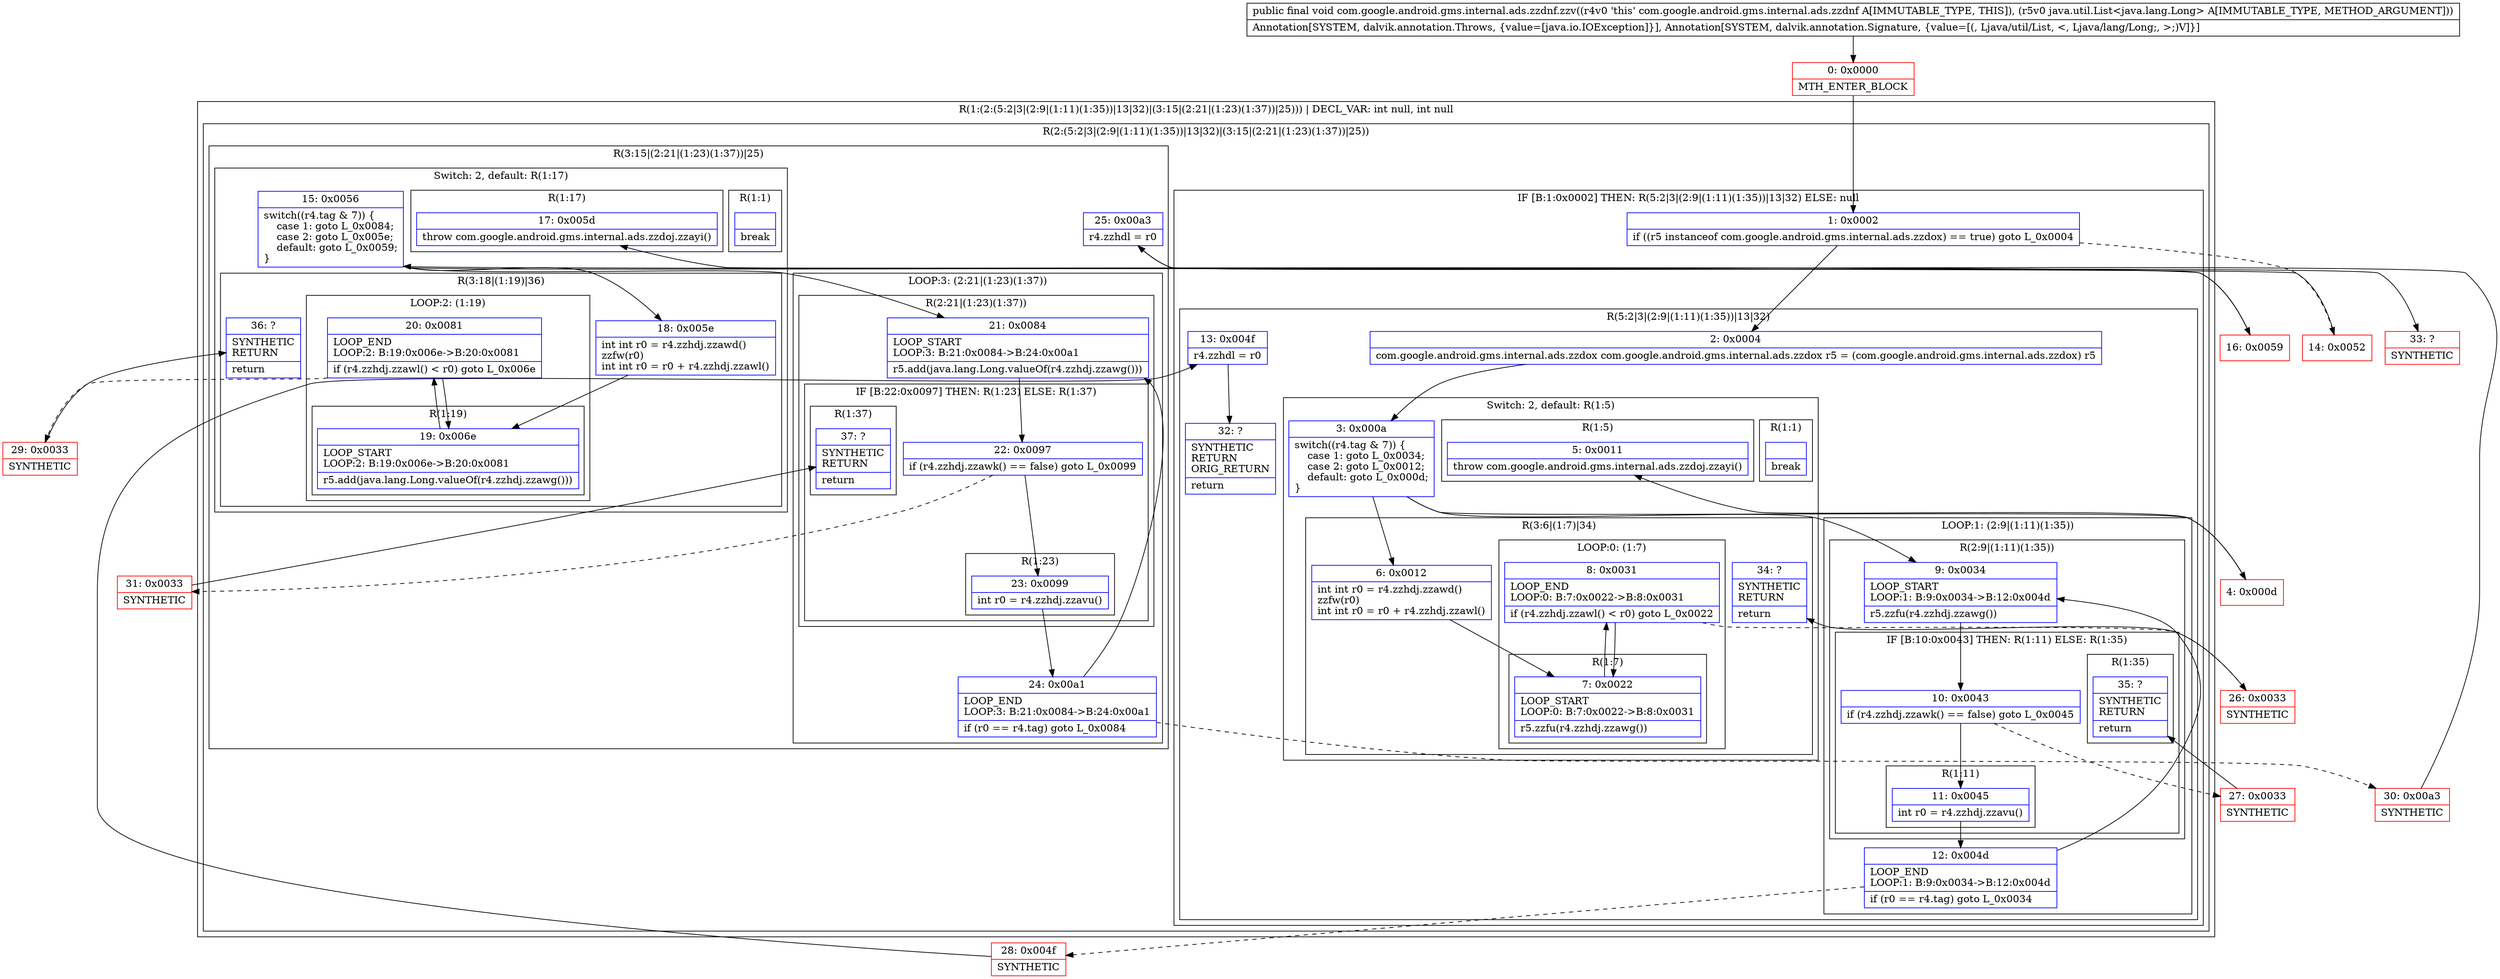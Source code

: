 digraph "CFG forcom.google.android.gms.internal.ads.zzdnf.zzv(Ljava\/util\/List;)V" {
subgraph cluster_Region_1849214109 {
label = "R(1:(2:(5:2|3|(2:9|(1:11)(1:35))|13|32)|(3:15|(2:21|(1:23)(1:37))|25))) | DECL_VAR: int null, int null\l";
node [shape=record,color=blue];
subgraph cluster_Region_1104325389 {
label = "R(2:(5:2|3|(2:9|(1:11)(1:35))|13|32)|(3:15|(2:21|(1:23)(1:37))|25))";
node [shape=record,color=blue];
subgraph cluster_IfRegion_518750025 {
label = "IF [B:1:0x0002] THEN: R(5:2|3|(2:9|(1:11)(1:35))|13|32) ELSE: null";
node [shape=record,color=blue];
Node_1 [shape=record,label="{1\:\ 0x0002|if ((r5 instanceof com.google.android.gms.internal.ads.zzdox) == true) goto L_0x0004\l}"];
subgraph cluster_Region_1460048173 {
label = "R(5:2|3|(2:9|(1:11)(1:35))|13|32)";
node [shape=record,color=blue];
Node_2 [shape=record,label="{2\:\ 0x0004|com.google.android.gms.internal.ads.zzdox com.google.android.gms.internal.ads.zzdox r5 = (com.google.android.gms.internal.ads.zzdox) r5\l}"];
subgraph cluster_SwitchRegion_1633734772 {
label = "Switch: 2, default: R(1:5)";
node [shape=record,color=blue];
Node_3 [shape=record,label="{3\:\ 0x000a|switch((r4.tag & 7)) \{\l    case 1: goto L_0x0034;\l    case 2: goto L_0x0012;\l    default: goto L_0x000d;\l\}\l}"];
subgraph cluster_Region_1230302441 {
label = "R(1:1)";
node [shape=record,color=blue];
Node_InsnContainer_487238669 [shape=record,label="{|break\l}"];
}
subgraph cluster_Region_668618614 {
label = "R(3:6|(1:7)|34)";
node [shape=record,color=blue];
Node_6 [shape=record,label="{6\:\ 0x0012|int int r0 = r4.zzhdj.zzawd()\lzzfw(r0)\lint int r0 = r0 + r4.zzhdj.zzawl()\l}"];
subgraph cluster_LoopRegion_702673118 {
label = "LOOP:0: (1:7)";
node [shape=record,color=blue];
Node_8 [shape=record,label="{8\:\ 0x0031|LOOP_END\lLOOP:0: B:7:0x0022\-\>B:8:0x0031\l|if (r4.zzhdj.zzawl() \< r0) goto L_0x0022\l}"];
subgraph cluster_Region_1140167301 {
label = "R(1:7)";
node [shape=record,color=blue];
Node_7 [shape=record,label="{7\:\ 0x0022|LOOP_START\lLOOP:0: B:7:0x0022\-\>B:8:0x0031\l|r5.zzfu(r4.zzhdj.zzawg())\l}"];
}
}
Node_34 [shape=record,label="{34\:\ ?|SYNTHETIC\lRETURN\l|return\l}"];
}
subgraph cluster_Region_1482594770 {
label = "R(1:5)";
node [shape=record,color=blue];
Node_5 [shape=record,label="{5\:\ 0x0011|throw com.google.android.gms.internal.ads.zzdoj.zzayi()\l}"];
}
}
subgraph cluster_LoopRegion_1221889363 {
label = "LOOP:1: (2:9|(1:11)(1:35))";
node [shape=record,color=blue];
Node_12 [shape=record,label="{12\:\ 0x004d|LOOP_END\lLOOP:1: B:9:0x0034\-\>B:12:0x004d\l|if (r0 == r4.tag) goto L_0x0034\l}"];
subgraph cluster_Region_889681485 {
label = "R(2:9|(1:11)(1:35))";
node [shape=record,color=blue];
Node_9 [shape=record,label="{9\:\ 0x0034|LOOP_START\lLOOP:1: B:9:0x0034\-\>B:12:0x004d\l|r5.zzfu(r4.zzhdj.zzawg())\l}"];
subgraph cluster_IfRegion_1071256029 {
label = "IF [B:10:0x0043] THEN: R(1:11) ELSE: R(1:35)";
node [shape=record,color=blue];
Node_10 [shape=record,label="{10\:\ 0x0043|if (r4.zzhdj.zzawk() == false) goto L_0x0045\l}"];
subgraph cluster_Region_725151456 {
label = "R(1:11)";
node [shape=record,color=blue];
Node_11 [shape=record,label="{11\:\ 0x0045|int r0 = r4.zzhdj.zzavu()\l}"];
}
subgraph cluster_Region_1359450475 {
label = "R(1:35)";
node [shape=record,color=blue];
Node_35 [shape=record,label="{35\:\ ?|SYNTHETIC\lRETURN\l|return\l}"];
}
}
}
}
Node_13 [shape=record,label="{13\:\ 0x004f|r4.zzhdl = r0\l}"];
Node_32 [shape=record,label="{32\:\ ?|SYNTHETIC\lRETURN\lORIG_RETURN\l|return\l}"];
}
}
subgraph cluster_Region_647388710 {
label = "R(3:15|(2:21|(1:23)(1:37))|25)";
node [shape=record,color=blue];
subgraph cluster_SwitchRegion_430257538 {
label = "Switch: 2, default: R(1:17)";
node [shape=record,color=blue];
Node_15 [shape=record,label="{15\:\ 0x0056|switch((r4.tag & 7)) \{\l    case 1: goto L_0x0084;\l    case 2: goto L_0x005e;\l    default: goto L_0x0059;\l\}\l}"];
subgraph cluster_Region_890879853 {
label = "R(1:1)";
node [shape=record,color=blue];
Node_InsnContainer_1512178922 [shape=record,label="{|break\l}"];
}
subgraph cluster_Region_1723992270 {
label = "R(3:18|(1:19)|36)";
node [shape=record,color=blue];
Node_18 [shape=record,label="{18\:\ 0x005e|int int r0 = r4.zzhdj.zzawd()\lzzfw(r0)\lint int r0 = r0 + r4.zzhdj.zzawl()\l}"];
subgraph cluster_LoopRegion_2078064546 {
label = "LOOP:2: (1:19)";
node [shape=record,color=blue];
Node_20 [shape=record,label="{20\:\ 0x0081|LOOP_END\lLOOP:2: B:19:0x006e\-\>B:20:0x0081\l|if (r4.zzhdj.zzawl() \< r0) goto L_0x006e\l}"];
subgraph cluster_Region_935549452 {
label = "R(1:19)";
node [shape=record,color=blue];
Node_19 [shape=record,label="{19\:\ 0x006e|LOOP_START\lLOOP:2: B:19:0x006e\-\>B:20:0x0081\l|r5.add(java.lang.Long.valueOf(r4.zzhdj.zzawg()))\l}"];
}
}
Node_36 [shape=record,label="{36\:\ ?|SYNTHETIC\lRETURN\l|return\l}"];
}
subgraph cluster_Region_125460563 {
label = "R(1:17)";
node [shape=record,color=blue];
Node_17 [shape=record,label="{17\:\ 0x005d|throw com.google.android.gms.internal.ads.zzdoj.zzayi()\l}"];
}
}
subgraph cluster_LoopRegion_1921769395 {
label = "LOOP:3: (2:21|(1:23)(1:37))";
node [shape=record,color=blue];
Node_24 [shape=record,label="{24\:\ 0x00a1|LOOP_END\lLOOP:3: B:21:0x0084\-\>B:24:0x00a1\l|if (r0 == r4.tag) goto L_0x0084\l}"];
subgraph cluster_Region_2145408262 {
label = "R(2:21|(1:23)(1:37))";
node [shape=record,color=blue];
Node_21 [shape=record,label="{21\:\ 0x0084|LOOP_START\lLOOP:3: B:21:0x0084\-\>B:24:0x00a1\l|r5.add(java.lang.Long.valueOf(r4.zzhdj.zzawg()))\l}"];
subgraph cluster_IfRegion_892275524 {
label = "IF [B:22:0x0097] THEN: R(1:23) ELSE: R(1:37)";
node [shape=record,color=blue];
Node_22 [shape=record,label="{22\:\ 0x0097|if (r4.zzhdj.zzawk() == false) goto L_0x0099\l}"];
subgraph cluster_Region_658987148 {
label = "R(1:23)";
node [shape=record,color=blue];
Node_23 [shape=record,label="{23\:\ 0x0099|int r0 = r4.zzhdj.zzavu()\l}"];
}
subgraph cluster_Region_412169431 {
label = "R(1:37)";
node [shape=record,color=blue];
Node_37 [shape=record,label="{37\:\ ?|SYNTHETIC\lRETURN\l|return\l}"];
}
}
}
}
Node_25 [shape=record,label="{25\:\ 0x00a3|r4.zzhdl = r0\l}"];
}
}
}
Node_0 [shape=record,color=red,label="{0\:\ 0x0000|MTH_ENTER_BLOCK\l}"];
Node_4 [shape=record,color=red,label="{4\:\ 0x000d}"];
Node_14 [shape=record,color=red,label="{14\:\ 0x0052}"];
Node_16 [shape=record,color=red,label="{16\:\ 0x0059}"];
Node_26 [shape=record,color=red,label="{26\:\ 0x0033|SYNTHETIC\l}"];
Node_27 [shape=record,color=red,label="{27\:\ 0x0033|SYNTHETIC\l}"];
Node_28 [shape=record,color=red,label="{28\:\ 0x004f|SYNTHETIC\l}"];
Node_29 [shape=record,color=red,label="{29\:\ 0x0033|SYNTHETIC\l}"];
Node_30 [shape=record,color=red,label="{30\:\ 0x00a3|SYNTHETIC\l}"];
Node_31 [shape=record,color=red,label="{31\:\ 0x0033|SYNTHETIC\l}"];
Node_33 [shape=record,color=red,label="{33\:\ ?|SYNTHETIC\l}"];
MethodNode[shape=record,label="{public final void com.google.android.gms.internal.ads.zzdnf.zzv((r4v0 'this' com.google.android.gms.internal.ads.zzdnf A[IMMUTABLE_TYPE, THIS]), (r5v0 java.util.List\<java.lang.Long\> A[IMMUTABLE_TYPE, METHOD_ARGUMENT]))  | Annotation[SYSTEM, dalvik.annotation.Throws, \{value=[java.io.IOException]\}], Annotation[SYSTEM, dalvik.annotation.Signature, \{value=[(, Ljava\/util\/List, \<, Ljava\/lang\/Long;, \>;)V]\}]\l}"];
MethodNode -> Node_0;
Node_1 -> Node_2;
Node_1 -> Node_14[style=dashed];
Node_2 -> Node_3;
Node_3 -> Node_4;
Node_3 -> Node_6;
Node_3 -> Node_9;
Node_6 -> Node_7;
Node_8 -> Node_7;
Node_8 -> Node_26[style=dashed];
Node_7 -> Node_8;
Node_12 -> Node_9;
Node_12 -> Node_28[style=dashed];
Node_9 -> Node_10;
Node_10 -> Node_11;
Node_10 -> Node_27[style=dashed];
Node_11 -> Node_12;
Node_13 -> Node_32;
Node_15 -> Node_16;
Node_15 -> Node_18;
Node_15 -> Node_21;
Node_18 -> Node_19;
Node_20 -> Node_19;
Node_20 -> Node_29[style=dashed];
Node_19 -> Node_20;
Node_24 -> Node_21;
Node_24 -> Node_30[style=dashed];
Node_21 -> Node_22;
Node_22 -> Node_23;
Node_22 -> Node_31[style=dashed];
Node_23 -> Node_24;
Node_25 -> Node_33;
Node_0 -> Node_1;
Node_4 -> Node_5;
Node_14 -> Node_15;
Node_16 -> Node_17;
Node_26 -> Node_34;
Node_27 -> Node_35;
Node_28 -> Node_13;
Node_29 -> Node_36;
Node_30 -> Node_25;
Node_31 -> Node_37;
}

